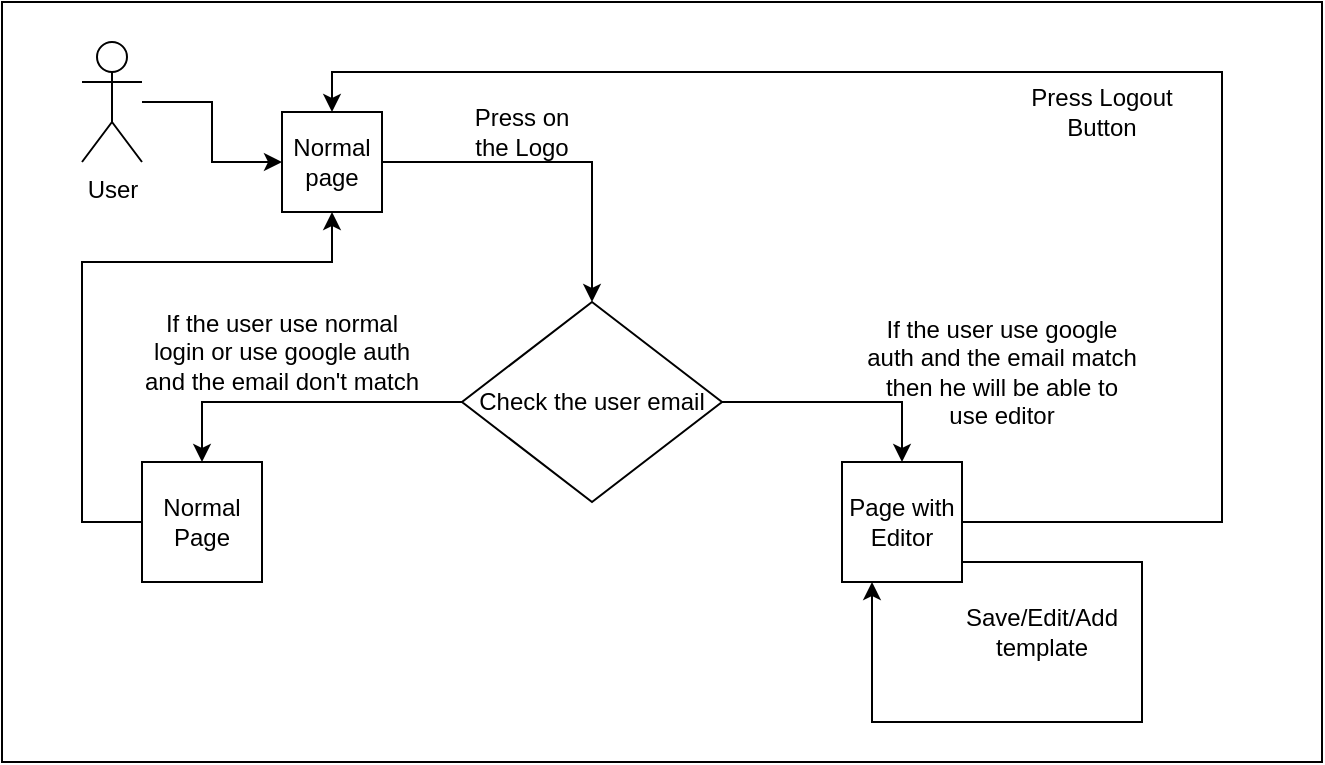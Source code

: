 <mxfile version="15.8.3" type="github"><diagram id="J-p3uCwRDreG4k21VUfX" name="Page-1"><mxGraphModel dx="1426" dy="800" grid="1" gridSize="10" guides="1" tooltips="1" connect="1" arrows="1" fold="1" page="1" pageScale="1" pageWidth="827" pageHeight="1169" math="0" shadow="0"><root><mxCell id="0"/><mxCell id="1" parent="0"/><mxCell id="jomWhICakvWSFpVYxb6Y-1" value="" style="rounded=0;whiteSpace=wrap;html=1;" vertex="1" parent="1"><mxGeometry x="20" y="10" width="660" height="380" as="geometry"/></mxCell><mxCell id="jomWhICakvWSFpVYxb6Y-2" value="" style="edgeStyle=orthogonalEdgeStyle;rounded=0;orthogonalLoop=1;jettySize=auto;html=1;" edge="1" parent="1" source="jomWhICakvWSFpVYxb6Y-3" target="jomWhICakvWSFpVYxb6Y-13"><mxGeometry relative="1" as="geometry"/></mxCell><mxCell id="jomWhICakvWSFpVYxb6Y-3" value="User" style="shape=umlActor;verticalLabelPosition=bottom;verticalAlign=top;html=1;outlineConnect=0;" vertex="1" parent="1"><mxGeometry x="60" y="30" width="30" height="60" as="geometry"/></mxCell><mxCell id="jomWhICakvWSFpVYxb6Y-4" style="edgeStyle=orthogonalEdgeStyle;rounded=0;orthogonalLoop=1;jettySize=auto;html=1;exitX=1;exitY=0.5;exitDx=0;exitDy=0;entryX=0.5;entryY=0;entryDx=0;entryDy=0;" edge="1" parent="1" source="jomWhICakvWSFpVYxb6Y-6" target="jomWhICakvWSFpVYxb6Y-10"><mxGeometry relative="1" as="geometry"/></mxCell><mxCell id="jomWhICakvWSFpVYxb6Y-5" style="edgeStyle=orthogonalEdgeStyle;rounded=0;orthogonalLoop=1;jettySize=auto;html=1;entryX=0.5;entryY=0;entryDx=0;entryDy=0;" edge="1" parent="1" source="jomWhICakvWSFpVYxb6Y-6" target="jomWhICakvWSFpVYxb6Y-8"><mxGeometry relative="1" as="geometry"/></mxCell><mxCell id="jomWhICakvWSFpVYxb6Y-6" value="Check the user email" style="rhombus;whiteSpace=wrap;html=1;" vertex="1" parent="1"><mxGeometry x="250" y="160" width="130" height="100" as="geometry"/></mxCell><mxCell id="jomWhICakvWSFpVYxb6Y-7" style="edgeStyle=orthogonalEdgeStyle;rounded=0;orthogonalLoop=1;jettySize=auto;html=1;entryX=0.5;entryY=1;entryDx=0;entryDy=0;" edge="1" parent="1" source="jomWhICakvWSFpVYxb6Y-8" target="jomWhICakvWSFpVYxb6Y-13"><mxGeometry relative="1" as="geometry"><Array as="points"><mxPoint x="60" y="270"/><mxPoint x="60" y="140"/><mxPoint x="185" y="140"/></Array></mxGeometry></mxCell><mxCell id="jomWhICakvWSFpVYxb6Y-8" value="Normal Page" style="whiteSpace=wrap;html=1;aspect=fixed;" vertex="1" parent="1"><mxGeometry x="90" y="240" width="60" height="60" as="geometry"/></mxCell><mxCell id="jomWhICakvWSFpVYxb6Y-9" style="edgeStyle=orthogonalEdgeStyle;rounded=0;orthogonalLoop=1;jettySize=auto;html=1;exitX=1;exitY=0.5;exitDx=0;exitDy=0;entryX=0.5;entryY=0;entryDx=0;entryDy=0;" edge="1" parent="1" source="jomWhICakvWSFpVYxb6Y-10" target="jomWhICakvWSFpVYxb6Y-13"><mxGeometry relative="1" as="geometry"><Array as="points"><mxPoint x="630" y="270"/><mxPoint x="630" y="45"/><mxPoint x="185" y="45"/></Array></mxGeometry></mxCell><mxCell id="jomWhICakvWSFpVYxb6Y-10" value="Page with Editor" style="whiteSpace=wrap;html=1;aspect=fixed;" vertex="1" parent="1"><mxGeometry x="440" y="240" width="60" height="60" as="geometry"/></mxCell><mxCell id="jomWhICakvWSFpVYxb6Y-11" value="Press on the Logo" style="text;html=1;strokeColor=none;fillColor=none;align=center;verticalAlign=middle;whiteSpace=wrap;rounded=0;" vertex="1" parent="1"><mxGeometry x="250" y="60" width="60" height="30" as="geometry"/></mxCell><mxCell id="jomWhICakvWSFpVYxb6Y-12" style="edgeStyle=orthogonalEdgeStyle;rounded=0;orthogonalLoop=1;jettySize=auto;html=1;entryX=0.5;entryY=0;entryDx=0;entryDy=0;" edge="1" parent="1" source="jomWhICakvWSFpVYxb6Y-13" target="jomWhICakvWSFpVYxb6Y-6"><mxGeometry relative="1" as="geometry"/></mxCell><mxCell id="jomWhICakvWSFpVYxb6Y-13" value="Normal page" style="whiteSpace=wrap;html=1;aspect=fixed;" vertex="1" parent="1"><mxGeometry x="160" y="65" width="50" height="50" as="geometry"/></mxCell><mxCell id="jomWhICakvWSFpVYxb6Y-14" value="If the user use google auth and the email match then he will be able to use editor" style="text;html=1;strokeColor=none;fillColor=none;align=center;verticalAlign=middle;whiteSpace=wrap;rounded=0;" vertex="1" parent="1"><mxGeometry x="450" y="180" width="140" height="30" as="geometry"/></mxCell><mxCell id="jomWhICakvWSFpVYxb6Y-15" value="If the user use normal login or use google auth and the email don't match" style="text;html=1;strokeColor=none;fillColor=none;align=center;verticalAlign=middle;whiteSpace=wrap;rounded=0;" vertex="1" parent="1"><mxGeometry x="90" y="170" width="140" height="30" as="geometry"/></mxCell><mxCell id="jomWhICakvWSFpVYxb6Y-16" value="Press Logout Button" style="text;html=1;strokeColor=none;fillColor=none;align=center;verticalAlign=middle;whiteSpace=wrap;rounded=0;" vertex="1" parent="1"><mxGeometry x="520" y="50" width="100" height="30" as="geometry"/></mxCell><mxCell id="jomWhICakvWSFpVYxb6Y-17" style="edgeStyle=orthogonalEdgeStyle;rounded=0;orthogonalLoop=1;jettySize=auto;html=1;entryX=0.25;entryY=1;entryDx=0;entryDy=0;" edge="1" parent="1" source="jomWhICakvWSFpVYxb6Y-10" target="jomWhICakvWSFpVYxb6Y-10"><mxGeometry relative="1" as="geometry"><Array as="points"><mxPoint x="590" y="290"/><mxPoint x="590" y="370"/><mxPoint x="455" y="370"/></Array></mxGeometry></mxCell><mxCell id="jomWhICakvWSFpVYxb6Y-18" value="Save/Edit/Add template" style="text;html=1;strokeColor=none;fillColor=none;align=center;verticalAlign=middle;whiteSpace=wrap;rounded=0;" vertex="1" parent="1"><mxGeometry x="510" y="310" width="60" height="30" as="geometry"/></mxCell></root></mxGraphModel></diagram></mxfile>
